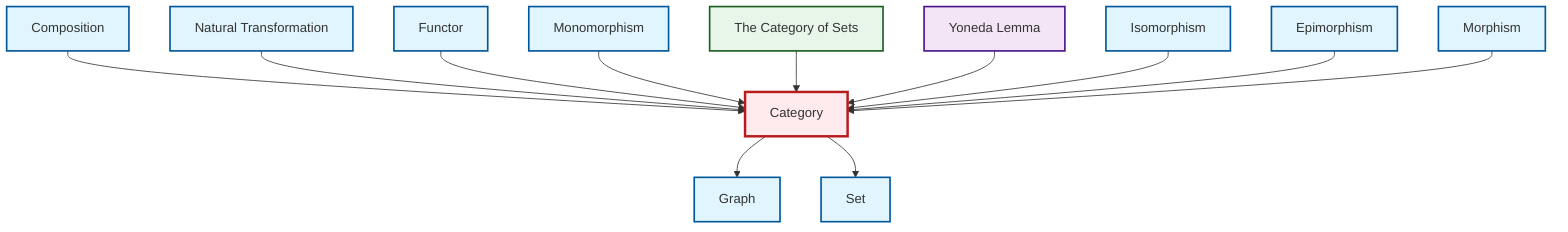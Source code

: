 graph TD
    classDef definition fill:#e1f5fe,stroke:#01579b,stroke-width:2px
    classDef theorem fill:#f3e5f5,stroke:#4a148c,stroke-width:2px
    classDef axiom fill:#fff3e0,stroke:#e65100,stroke-width:2px
    classDef example fill:#e8f5e9,stroke:#1b5e20,stroke-width:2px
    classDef current fill:#ffebee,stroke:#b71c1c,stroke-width:3px
    def-category["Category"]:::definition
    def-monomorphism["Monomorphism"]:::definition
    def-natural-transformation["Natural Transformation"]:::definition
    def-graph["Graph"]:::definition
    def-epimorphism["Epimorphism"]:::definition
    def-composition["Composition"]:::definition
    def-set["Set"]:::definition
    def-morphism["Morphism"]:::definition
    def-isomorphism["Isomorphism"]:::definition
    def-functor["Functor"]:::definition
    ex-set-category["The Category of Sets"]:::example
    thm-yoneda["Yoneda Lemma"]:::theorem
    def-composition --> def-category
    def-natural-transformation --> def-category
    def-category --> def-graph
    def-functor --> def-category
    def-monomorphism --> def-category
    ex-set-category --> def-category
    thm-yoneda --> def-category
    def-isomorphism --> def-category
    def-category --> def-set
    def-epimorphism --> def-category
    def-morphism --> def-category
    class def-category current